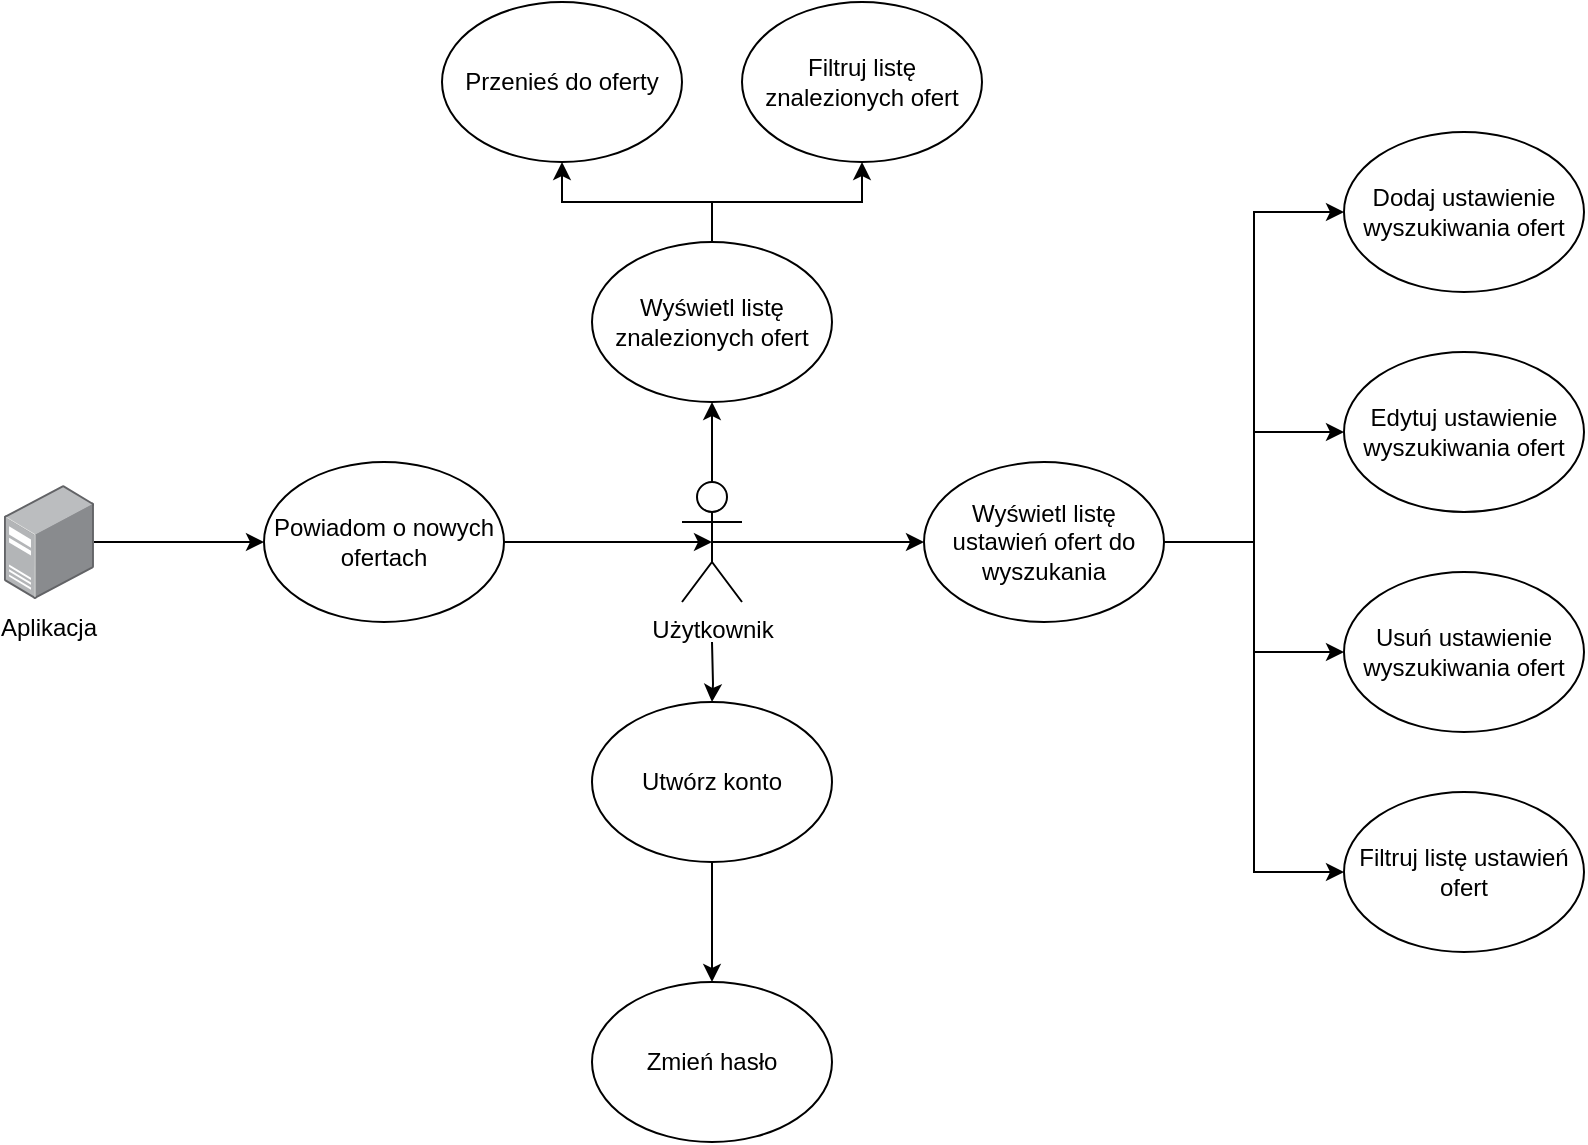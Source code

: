 <mxfile version="21.3.5" type="device">
  <diagram name="Strona-1" id="y0cIqqXo1BTnAzQWLIy6">
    <mxGraphModel dx="1521" dy="553" grid="1" gridSize="10" guides="1" tooltips="1" connect="1" arrows="1" fold="1" page="1" pageScale="1" pageWidth="827" pageHeight="1169" math="0" shadow="0">
      <root>
        <mxCell id="0" />
        <mxCell id="1" parent="0" />
        <mxCell id="bVyCh42jvjVx2sNADSKB-10" style="edgeStyle=orthogonalEdgeStyle;rounded=0;orthogonalLoop=1;jettySize=auto;html=1;exitX=0.5;exitY=0;exitDx=0;exitDy=0;exitPerimeter=0;" edge="1" parent="1" source="bVyCh42jvjVx2sNADSKB-1" target="bVyCh42jvjVx2sNADSKB-3">
          <mxGeometry relative="1" as="geometry" />
        </mxCell>
        <mxCell id="bVyCh42jvjVx2sNADSKB-15" style="edgeStyle=orthogonalEdgeStyle;rounded=0;orthogonalLoop=1;jettySize=auto;html=1;" edge="1" parent="1" target="bVyCh42jvjVx2sNADSKB-4">
          <mxGeometry relative="1" as="geometry">
            <mxPoint x="373" y="320" as="sourcePoint" />
          </mxGeometry>
        </mxCell>
        <mxCell id="bVyCh42jvjVx2sNADSKB-16" style="edgeStyle=orthogonalEdgeStyle;rounded=0;orthogonalLoop=1;jettySize=auto;html=1;exitX=0.5;exitY=0.5;exitDx=0;exitDy=0;exitPerimeter=0;" edge="1" parent="1" source="bVyCh42jvjVx2sNADSKB-1" target="bVyCh42jvjVx2sNADSKB-2">
          <mxGeometry relative="1" as="geometry" />
        </mxCell>
        <mxCell id="bVyCh42jvjVx2sNADSKB-1" value="Użytkownik" style="shape=umlActor;verticalLabelPosition=bottom;verticalAlign=top;html=1;outlineConnect=0;" vertex="1" parent="1">
          <mxGeometry x="358" y="240" width="30" height="60" as="geometry" />
        </mxCell>
        <mxCell id="bVyCh42jvjVx2sNADSKB-22" style="edgeStyle=orthogonalEdgeStyle;rounded=0;orthogonalLoop=1;jettySize=auto;html=1;exitX=1;exitY=0.5;exitDx=0;exitDy=0;entryX=0;entryY=0.5;entryDx=0;entryDy=0;" edge="1" parent="1" source="bVyCh42jvjVx2sNADSKB-2" target="bVyCh42jvjVx2sNADSKB-18">
          <mxGeometry relative="1" as="geometry" />
        </mxCell>
        <mxCell id="bVyCh42jvjVx2sNADSKB-23" style="edgeStyle=orthogonalEdgeStyle;rounded=0;orthogonalLoop=1;jettySize=auto;html=1;exitX=1;exitY=0.5;exitDx=0;exitDy=0;" edge="1" parent="1" source="bVyCh42jvjVx2sNADSKB-2" target="bVyCh42jvjVx2sNADSKB-17">
          <mxGeometry relative="1" as="geometry" />
        </mxCell>
        <mxCell id="bVyCh42jvjVx2sNADSKB-24" style="edgeStyle=orthogonalEdgeStyle;rounded=0;orthogonalLoop=1;jettySize=auto;html=1;exitX=1;exitY=0.5;exitDx=0;exitDy=0;entryX=0;entryY=0.5;entryDx=0;entryDy=0;" edge="1" parent="1" source="bVyCh42jvjVx2sNADSKB-2" target="bVyCh42jvjVx2sNADSKB-20">
          <mxGeometry relative="1" as="geometry" />
        </mxCell>
        <mxCell id="bVyCh42jvjVx2sNADSKB-25" style="edgeStyle=orthogonalEdgeStyle;rounded=0;orthogonalLoop=1;jettySize=auto;html=1;exitX=1;exitY=0.5;exitDx=0;exitDy=0;entryX=0;entryY=0.5;entryDx=0;entryDy=0;" edge="1" parent="1" source="bVyCh42jvjVx2sNADSKB-2" target="bVyCh42jvjVx2sNADSKB-21">
          <mxGeometry relative="1" as="geometry" />
        </mxCell>
        <mxCell id="bVyCh42jvjVx2sNADSKB-2" value="Wyświetl listę ustawień ofert do wyszukania" style="ellipse;whiteSpace=wrap;html=1;" vertex="1" parent="1">
          <mxGeometry x="479" y="230" width="120" height="80" as="geometry" />
        </mxCell>
        <mxCell id="bVyCh42jvjVx2sNADSKB-11" style="edgeStyle=orthogonalEdgeStyle;rounded=0;orthogonalLoop=1;jettySize=auto;html=1;exitX=0.5;exitY=0;exitDx=0;exitDy=0;" edge="1" parent="1" source="bVyCh42jvjVx2sNADSKB-3" target="bVyCh42jvjVx2sNADSKB-7">
          <mxGeometry relative="1" as="geometry" />
        </mxCell>
        <mxCell id="bVyCh42jvjVx2sNADSKB-12" style="edgeStyle=orthogonalEdgeStyle;rounded=0;orthogonalLoop=1;jettySize=auto;html=1;exitX=0.5;exitY=0;exitDx=0;exitDy=0;entryX=0.5;entryY=1;entryDx=0;entryDy=0;" edge="1" parent="1" source="bVyCh42jvjVx2sNADSKB-3" target="bVyCh42jvjVx2sNADSKB-5">
          <mxGeometry relative="1" as="geometry" />
        </mxCell>
        <mxCell id="bVyCh42jvjVx2sNADSKB-3" value="Wyświetl listę znalezionych ofert" style="ellipse;whiteSpace=wrap;html=1;" vertex="1" parent="1">
          <mxGeometry x="313" y="120" width="120" height="80" as="geometry" />
        </mxCell>
        <mxCell id="bVyCh42jvjVx2sNADSKB-14" style="edgeStyle=orthogonalEdgeStyle;rounded=0;orthogonalLoop=1;jettySize=auto;html=1;exitX=0.5;exitY=1;exitDx=0;exitDy=0;entryX=0.5;entryY=0;entryDx=0;entryDy=0;" edge="1" parent="1" source="bVyCh42jvjVx2sNADSKB-4" target="bVyCh42jvjVx2sNADSKB-6">
          <mxGeometry relative="1" as="geometry">
            <mxPoint x="373" y="460" as="targetPoint" />
          </mxGeometry>
        </mxCell>
        <mxCell id="bVyCh42jvjVx2sNADSKB-4" value="Utwórz konto" style="ellipse;whiteSpace=wrap;html=1;" vertex="1" parent="1">
          <mxGeometry x="313" y="350" width="120" height="80" as="geometry" />
        </mxCell>
        <mxCell id="bVyCh42jvjVx2sNADSKB-5" value="Przenieś do oferty" style="ellipse;whiteSpace=wrap;html=1;" vertex="1" parent="1">
          <mxGeometry x="238" width="120" height="80" as="geometry" />
        </mxCell>
        <mxCell id="bVyCh42jvjVx2sNADSKB-6" value="Zmień hasło" style="ellipse;whiteSpace=wrap;html=1;" vertex="1" parent="1">
          <mxGeometry x="313" y="490" width="120" height="80" as="geometry" />
        </mxCell>
        <mxCell id="bVyCh42jvjVx2sNADSKB-7" value="Filtruj listę znalezionych ofert" style="ellipse;whiteSpace=wrap;html=1;" vertex="1" parent="1">
          <mxGeometry x="388" width="120" height="80" as="geometry" />
        </mxCell>
        <mxCell id="bVyCh42jvjVx2sNADSKB-19" style="edgeStyle=orthogonalEdgeStyle;rounded=0;orthogonalLoop=1;jettySize=auto;html=1;exitX=1;exitY=0.5;exitDx=0;exitDy=0;entryX=0.5;entryY=0.5;entryDx=0;entryDy=0;entryPerimeter=0;" edge="1" parent="1" source="bVyCh42jvjVx2sNADSKB-8" target="bVyCh42jvjVx2sNADSKB-1">
          <mxGeometry relative="1" as="geometry" />
        </mxCell>
        <mxCell id="bVyCh42jvjVx2sNADSKB-28" style="edgeStyle=orthogonalEdgeStyle;rounded=0;orthogonalLoop=1;jettySize=auto;html=1;" edge="1" parent="1" source="bVyCh42jvjVx2sNADSKB-26" target="bVyCh42jvjVx2sNADSKB-8">
          <mxGeometry relative="1" as="geometry">
            <mxPoint x="148.714" y="120" as="targetPoint" />
          </mxGeometry>
        </mxCell>
        <mxCell id="bVyCh42jvjVx2sNADSKB-8" value="Powiadom o nowych ofertach" style="ellipse;whiteSpace=wrap;html=1;" vertex="1" parent="1">
          <mxGeometry x="149" y="230" width="120" height="80" as="geometry" />
        </mxCell>
        <mxCell id="bVyCh42jvjVx2sNADSKB-17" value="Edytuj ustawienie wyszukiwania ofert" style="ellipse;whiteSpace=wrap;html=1;" vertex="1" parent="1">
          <mxGeometry x="689" y="175" width="120" height="80" as="geometry" />
        </mxCell>
        <mxCell id="bVyCh42jvjVx2sNADSKB-18" value="Dodaj ustawienie wyszukiwania ofert" style="ellipse;whiteSpace=wrap;html=1;" vertex="1" parent="1">
          <mxGeometry x="689" y="65" width="120" height="80" as="geometry" />
        </mxCell>
        <mxCell id="bVyCh42jvjVx2sNADSKB-20" value="Usuń ustawienie wyszukiwania ofert" style="ellipse;whiteSpace=wrap;html=1;" vertex="1" parent="1">
          <mxGeometry x="689" y="285" width="120" height="80" as="geometry" />
        </mxCell>
        <mxCell id="bVyCh42jvjVx2sNADSKB-21" value="Filtruj listę ustawień ofert" style="ellipse;whiteSpace=wrap;html=1;" vertex="1" parent="1">
          <mxGeometry x="689" y="395" width="120" height="80" as="geometry" />
        </mxCell>
        <mxCell id="bVyCh42jvjVx2sNADSKB-26" value="Aplikacja" style="image;points=[];aspect=fixed;html=1;align=center;shadow=0;dashed=0;image=img/lib/allied_telesis/computer_and_terminals/Server_Desktop.svg;" vertex="1" parent="1">
          <mxGeometry x="19" y="241.5" width="44.97" height="57" as="geometry" />
        </mxCell>
      </root>
    </mxGraphModel>
  </diagram>
</mxfile>
